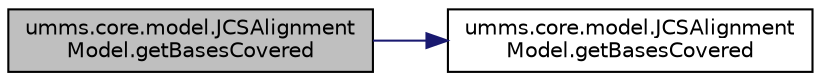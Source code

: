digraph "umms.core.model.JCSAlignmentModel.getBasesCovered"
{
  edge [fontname="Helvetica",fontsize="10",labelfontname="Helvetica",labelfontsize="10"];
  node [fontname="Helvetica",fontsize="10",shape=record];
  rankdir="LR";
  Node1 [label="umms.core.model.JCSAlignment\lModel.getBasesCovered",height=0.2,width=0.4,color="black", fillcolor="grey75", style="filled" fontcolor="black"];
  Node1 -> Node2 [color="midnightblue",fontsize="10",style="solid"];
  Node2 [label="umms.core.model.JCSAlignment\lModel.getBasesCovered",height=0.2,width=0.4,color="black", fillcolor="white", style="filled",URL="$classumms_1_1core_1_1model_1_1_j_c_s_alignment_model.html#a1ac7103a830ade5c605fe96a00fe7c35"];
}
